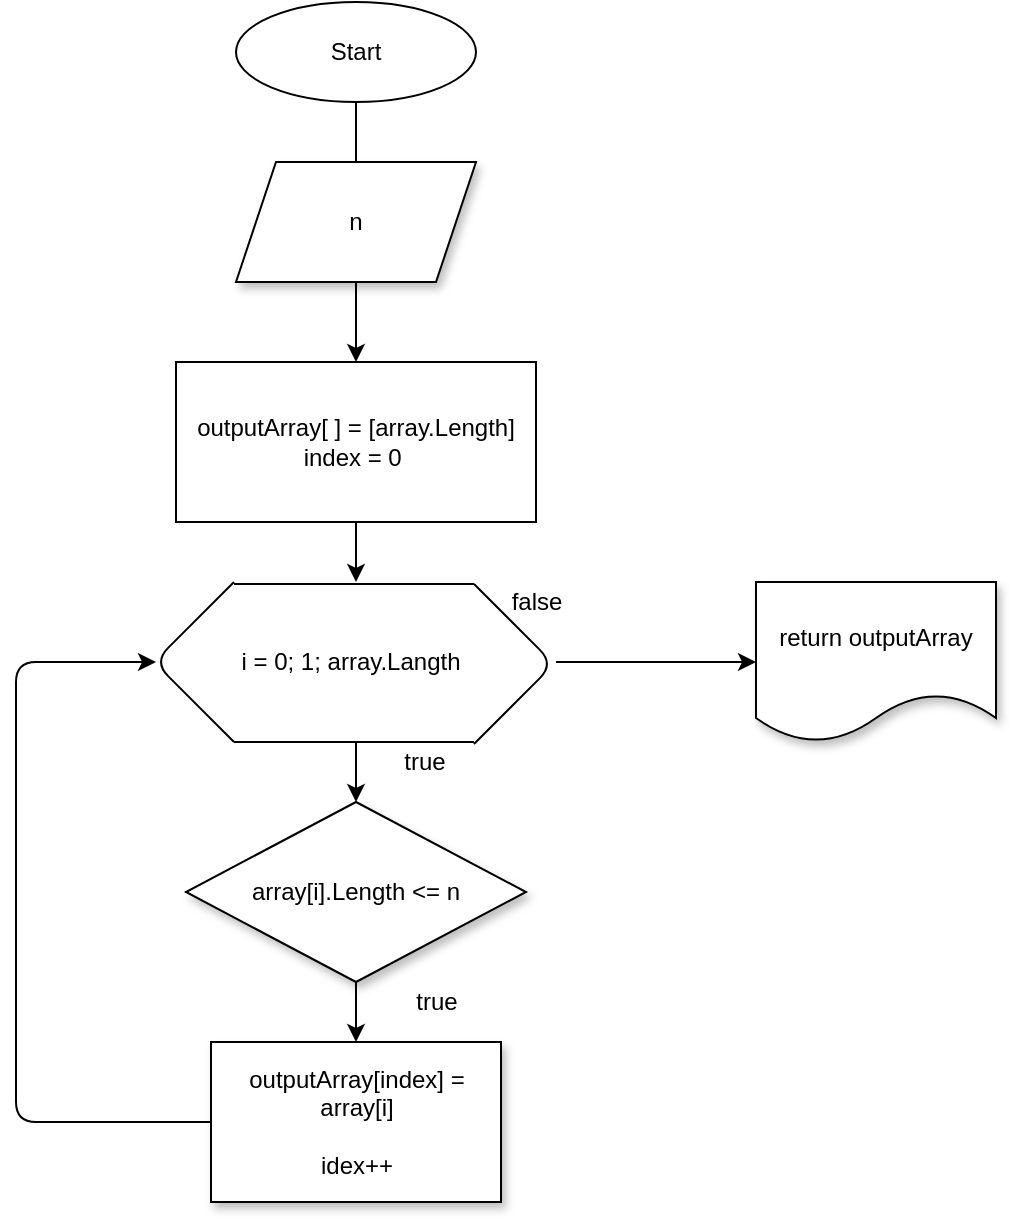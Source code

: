 <mxfile>
    <diagram id="5x-zYfOFbl59ls6DFUnk" name="Page-1">
        <mxGraphModel dx="1374" dy="703" grid="1" gridSize="10" guides="1" tooltips="1" connect="1" arrows="1" fold="1" page="1" pageScale="1" pageWidth="827" pageHeight="1169" math="0" shadow="0">
            <root>
                <mxCell id="0"/>
                <mxCell id="1" parent="0"/>
                <mxCell id="4" value="" style="edgeStyle=none;html=1;" parent="1" source="2" target="3" edge="1">
                    <mxGeometry relative="1" as="geometry"/>
                </mxCell>
                <mxCell id="2" value="Start" style="ellipse;whiteSpace=wrap;html=1;" parent="1" vertex="1">
                    <mxGeometry x="340" y="10" width="120" height="50" as="geometry"/>
                </mxCell>
                <mxCell id="3" value="outputArray[ ] = [array.Length]&lt;br&gt;index = 0&amp;nbsp;" style="rounded=0;whiteSpace=wrap;html=1;" parent="1" vertex="1">
                    <mxGeometry x="310" y="190" width="180" height="80" as="geometry"/>
                </mxCell>
                <mxCell id="23" value="n" style="shape=parallelogram;perimeter=parallelogramPerimeter;whiteSpace=wrap;html=1;fixedSize=1;shadow=1;" vertex="1" parent="1">
                    <mxGeometry x="340" y="90" width="120" height="60" as="geometry"/>
                </mxCell>
                <mxCell id="24" value="" style="endArrow=classic;html=1;exitX=0.5;exitY=1;exitDx=0;exitDy=0;" edge="1" parent="1" source="3">
                    <mxGeometry width="50" height="50" relative="1" as="geometry">
                        <mxPoint x="389" y="330" as="sourcePoint"/>
                        <mxPoint x="400" y="300" as="targetPoint"/>
                    </mxGeometry>
                </mxCell>
                <mxCell id="15" value="" style="endArrow=none;html=1;" parent="1" edge="1">
                    <mxGeometry width="50" height="50" relative="1" as="geometry">
                        <mxPoint x="339" y="301" as="sourcePoint"/>
                        <mxPoint x="459" y="301" as="targetPoint"/>
                    </mxGeometry>
                </mxCell>
                <mxCell id="17" value="" style="endArrow=none;html=1;" parent="1" edge="1">
                    <mxGeometry width="50" height="50" relative="1" as="geometry">
                        <mxPoint x="339" y="380" as="sourcePoint"/>
                        <mxPoint x="459" y="380" as="targetPoint"/>
                    </mxGeometry>
                </mxCell>
                <mxCell id="18" value="" style="endArrow=none;html=1;" parent="1" edge="1">
                    <mxGeometry width="50" height="50" relative="1" as="geometry">
                        <mxPoint x="339" y="380" as="sourcePoint"/>
                        <mxPoint x="339" y="300" as="targetPoint"/>
                        <Array as="points">
                            <mxPoint x="299" y="340"/>
                        </Array>
                    </mxGeometry>
                </mxCell>
                <mxCell id="20" value="" style="endArrow=none;html=1;" parent="1" edge="1">
                    <mxGeometry width="50" height="50" relative="1" as="geometry">
                        <mxPoint x="459" y="381" as="sourcePoint"/>
                        <mxPoint x="459" y="301" as="targetPoint"/>
                        <Array as="points">
                            <mxPoint x="499" y="341"/>
                        </Array>
                    </mxGeometry>
                </mxCell>
                <mxCell id="25" value="i = 0; 1; array.Langth" style="text;html=1;align=center;verticalAlign=middle;resizable=0;points=[];autosize=1;strokeColor=none;fillColor=none;" vertex="1" parent="1">
                    <mxGeometry x="332" y="330" width="130" height="20" as="geometry"/>
                </mxCell>
                <mxCell id="33" value="" style="edgeStyle=none;html=1;" edge="1" parent="1" source="26" target="29">
                    <mxGeometry relative="1" as="geometry"/>
                </mxCell>
                <mxCell id="26" value="array[i].Length &amp;lt;= n" style="rhombus;whiteSpace=wrap;html=1;shadow=1;" vertex="1" parent="1">
                    <mxGeometry x="315" y="410" width="170" height="90" as="geometry"/>
                </mxCell>
                <mxCell id="34" style="edgeStyle=none;html=1;exitX=0;exitY=0.5;exitDx=0;exitDy=0;" edge="1" parent="1" source="29">
                    <mxGeometry relative="1" as="geometry">
                        <mxPoint x="300" y="340" as="targetPoint"/>
                        <Array as="points">
                            <mxPoint x="230" y="570"/>
                            <mxPoint x="230" y="340"/>
                        </Array>
                    </mxGeometry>
                </mxCell>
                <mxCell id="29" value="outputArray[index] = array[i]&lt;br&gt;&lt;br&gt;idex++" style="rounded=0;whiteSpace=wrap;html=1;shadow=1;" vertex="1" parent="1">
                    <mxGeometry x="327.5" y="530" width="145" height="80" as="geometry"/>
                </mxCell>
                <mxCell id="32" value="" style="endArrow=classic;html=1;entryX=0.5;entryY=0;entryDx=0;entryDy=0;" edge="1" parent="1" target="26">
                    <mxGeometry width="50" height="50" relative="1" as="geometry">
                        <mxPoint x="400" y="380" as="sourcePoint"/>
                        <mxPoint x="570" y="330" as="targetPoint"/>
                    </mxGeometry>
                </mxCell>
                <mxCell id="35" value="true" style="text;html=1;align=center;verticalAlign=middle;resizable=0;points=[];autosize=1;strokeColor=none;fillColor=none;" vertex="1" parent="1">
                    <mxGeometry x="420" y="500" width="40" height="20" as="geometry"/>
                </mxCell>
                <mxCell id="36" value="true" style="text;html=1;align=center;verticalAlign=middle;resizable=0;points=[];autosize=1;strokeColor=none;fillColor=none;" vertex="1" parent="1">
                    <mxGeometry x="414" y="380" width="40" height="20" as="geometry"/>
                </mxCell>
                <mxCell id="37" value="false" style="text;html=1;align=center;verticalAlign=middle;resizable=0;points=[];autosize=1;strokeColor=none;fillColor=none;" vertex="1" parent="1">
                    <mxGeometry x="470" y="300" width="40" height="20" as="geometry"/>
                </mxCell>
                <mxCell id="38" value="return outputArray" style="shape=document;whiteSpace=wrap;html=1;boundedLbl=1;shadow=1;" vertex="1" parent="1">
                    <mxGeometry x="600" y="300" width="120" height="80" as="geometry"/>
                </mxCell>
                <mxCell id="40" value="" style="endArrow=classic;html=1;entryX=0;entryY=0.5;entryDx=0;entryDy=0;" edge="1" parent="1" target="38">
                    <mxGeometry width="50" height="50" relative="1" as="geometry">
                        <mxPoint x="500" y="340" as="sourcePoint"/>
                        <mxPoint x="570" y="310" as="targetPoint"/>
                    </mxGeometry>
                </mxCell>
            </root>
        </mxGraphModel>
    </diagram>
</mxfile>